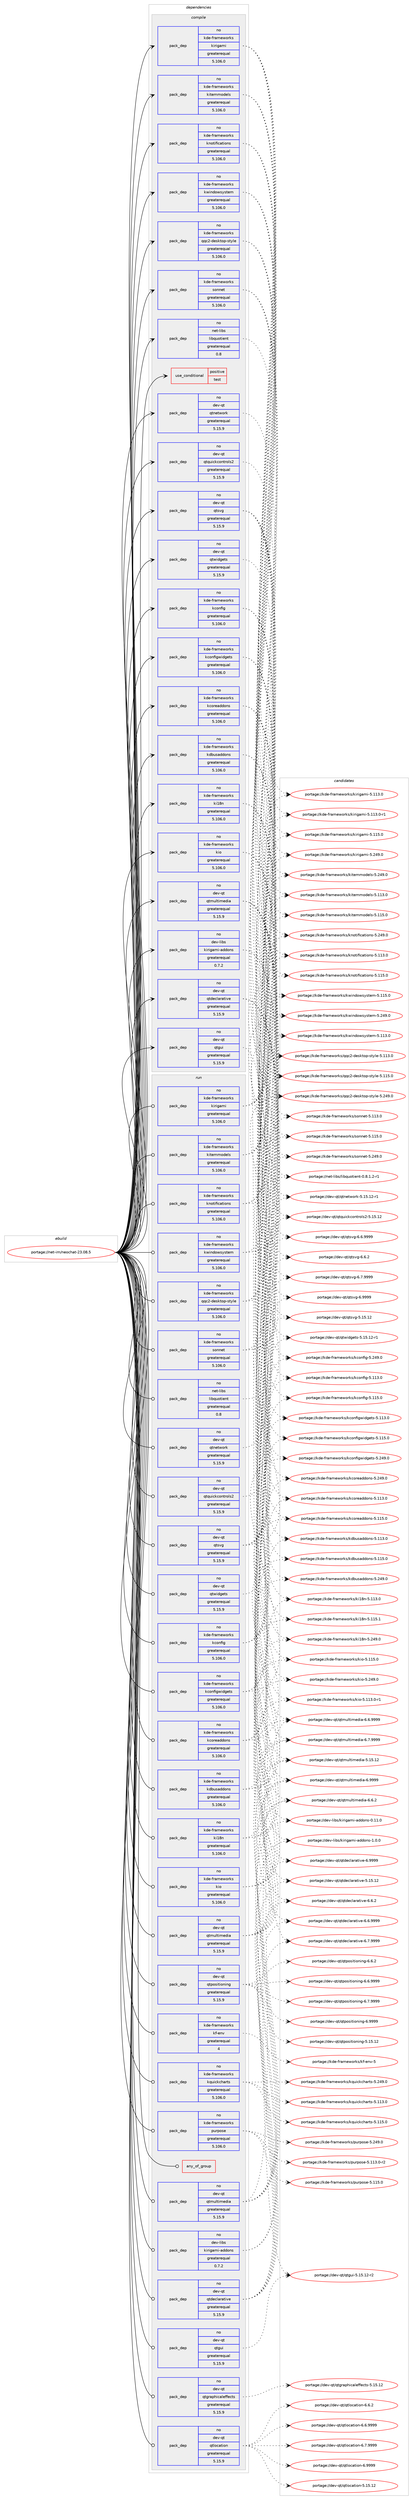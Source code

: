 digraph prolog {

# *************
# Graph options
# *************

newrank=true;
concentrate=true;
compound=true;
graph [rankdir=LR,fontname=Helvetica,fontsize=10,ranksep=1.5];#, ranksep=2.5, nodesep=0.2];
edge  [arrowhead=vee];
node  [fontname=Helvetica,fontsize=10];

# **********
# The ebuild
# **********

subgraph cluster_leftcol {
color=gray;
rank=same;
label=<<i>ebuild</i>>;
id [label="portage://net-im/neochat-23.08.5", color=red, width=4, href="../net-im/neochat-23.08.5.svg"];
}

# ****************
# The dependencies
# ****************

subgraph cluster_midcol {
color=gray;
label=<<i>dependencies</i>>;
subgraph cluster_compile {
fillcolor="#eeeeee";
style=filled;
label=<<i>compile</i>>;
subgraph cond2274 {
dependency3013 [label=<<TABLE BORDER="0" CELLBORDER="1" CELLSPACING="0" CELLPADDING="4"><TR><TD ROWSPAN="3" CELLPADDING="10">use_conditional</TD></TR><TR><TD>positive</TD></TR><TR><TD>test</TD></TR></TABLE>>, shape=none, color=red];
# *** BEGIN UNKNOWN DEPENDENCY TYPE (TODO) ***
# dependency3013 -> package_dependency(portage://net-im/neochat-23.08.5,install,no,dev-qt,qttest,none,[,,],[slot(5)],[])
# *** END UNKNOWN DEPENDENCY TYPE (TODO) ***

}
id:e -> dependency3013:w [weight=20,style="solid",arrowhead="vee"];
# *** BEGIN UNKNOWN DEPENDENCY TYPE (TODO) ***
# id -> package_dependency(portage://net-im/neochat-23.08.5,install,no,app-text,cmark,none,[,,],any_same_slot,[])
# *** END UNKNOWN DEPENDENCY TYPE (TODO) ***

subgraph pack711 {
dependency3014 [label=<<TABLE BORDER="0" CELLBORDER="1" CELLSPACING="0" CELLPADDING="4" WIDTH="220"><TR><TD ROWSPAN="6" CELLPADDING="30">pack_dep</TD></TR><TR><TD WIDTH="110">no</TD></TR><TR><TD>dev-libs</TD></TR><TR><TD>kirigami-addons</TD></TR><TR><TD>greaterequal</TD></TR><TR><TD>0.7.2</TD></TR></TABLE>>, shape=none, color=blue];
}
id:e -> dependency3014:w [weight=20,style="solid",arrowhead="vee"];
# *** BEGIN UNKNOWN DEPENDENCY TYPE (TODO) ***
# id -> package_dependency(portage://net-im/neochat-23.08.5,install,no,dev-libs,qcoro5,none,[,,],[],[])
# *** END UNKNOWN DEPENDENCY TYPE (TODO) ***

# *** BEGIN UNKNOWN DEPENDENCY TYPE (TODO) ***
# id -> package_dependency(portage://net-im/neochat-23.08.5,install,no,dev-libs,qtkeychain,none,[,,],any_same_slot,[use(enable(qt5),positive)])
# *** END UNKNOWN DEPENDENCY TYPE (TODO) ***

# *** BEGIN UNKNOWN DEPENDENCY TYPE (TODO) ***
# id -> package_dependency(portage://net-im/neochat-23.08.5,install,no,dev-qt,qtcore,none,[,,],[slot(5)],[])
# *** END UNKNOWN DEPENDENCY TYPE (TODO) ***

subgraph pack712 {
dependency3015 [label=<<TABLE BORDER="0" CELLBORDER="1" CELLSPACING="0" CELLPADDING="4" WIDTH="220"><TR><TD ROWSPAN="6" CELLPADDING="30">pack_dep</TD></TR><TR><TD WIDTH="110">no</TD></TR><TR><TD>dev-qt</TD></TR><TR><TD>qtdeclarative</TD></TR><TR><TD>greaterequal</TD></TR><TR><TD>5.15.9</TD></TR></TABLE>>, shape=none, color=blue];
}
id:e -> dependency3015:w [weight=20,style="solid",arrowhead="vee"];
subgraph pack713 {
dependency3016 [label=<<TABLE BORDER="0" CELLBORDER="1" CELLSPACING="0" CELLPADDING="4" WIDTH="220"><TR><TD ROWSPAN="6" CELLPADDING="30">pack_dep</TD></TR><TR><TD WIDTH="110">no</TD></TR><TR><TD>dev-qt</TD></TR><TR><TD>qtgui</TD></TR><TR><TD>greaterequal</TD></TR><TR><TD>5.15.9</TD></TR></TABLE>>, shape=none, color=blue];
}
id:e -> dependency3016:w [weight=20,style="solid",arrowhead="vee"];
subgraph pack714 {
dependency3017 [label=<<TABLE BORDER="0" CELLBORDER="1" CELLSPACING="0" CELLPADDING="4" WIDTH="220"><TR><TD ROWSPAN="6" CELLPADDING="30">pack_dep</TD></TR><TR><TD WIDTH="110">no</TD></TR><TR><TD>dev-qt</TD></TR><TR><TD>qtmultimedia</TD></TR><TR><TD>greaterequal</TD></TR><TR><TD>5.15.9</TD></TR></TABLE>>, shape=none, color=blue];
}
id:e -> dependency3017:w [weight=20,style="solid",arrowhead="vee"];
subgraph pack715 {
dependency3018 [label=<<TABLE BORDER="0" CELLBORDER="1" CELLSPACING="0" CELLPADDING="4" WIDTH="220"><TR><TD ROWSPAN="6" CELLPADDING="30">pack_dep</TD></TR><TR><TD WIDTH="110">no</TD></TR><TR><TD>dev-qt</TD></TR><TR><TD>qtnetwork</TD></TR><TR><TD>greaterequal</TD></TR><TR><TD>5.15.9</TD></TR></TABLE>>, shape=none, color=blue];
}
id:e -> dependency3018:w [weight=20,style="solid",arrowhead="vee"];
subgraph pack716 {
dependency3019 [label=<<TABLE BORDER="0" CELLBORDER="1" CELLSPACING="0" CELLPADDING="4" WIDTH="220"><TR><TD ROWSPAN="6" CELLPADDING="30">pack_dep</TD></TR><TR><TD WIDTH="110">no</TD></TR><TR><TD>dev-qt</TD></TR><TR><TD>qtquickcontrols2</TD></TR><TR><TD>greaterequal</TD></TR><TR><TD>5.15.9</TD></TR></TABLE>>, shape=none, color=blue];
}
id:e -> dependency3019:w [weight=20,style="solid",arrowhead="vee"];
subgraph pack717 {
dependency3020 [label=<<TABLE BORDER="0" CELLBORDER="1" CELLSPACING="0" CELLPADDING="4" WIDTH="220"><TR><TD ROWSPAN="6" CELLPADDING="30">pack_dep</TD></TR><TR><TD WIDTH="110">no</TD></TR><TR><TD>dev-qt</TD></TR><TR><TD>qtsvg</TD></TR><TR><TD>greaterequal</TD></TR><TR><TD>5.15.9</TD></TR></TABLE>>, shape=none, color=blue];
}
id:e -> dependency3020:w [weight=20,style="solid",arrowhead="vee"];
subgraph pack718 {
dependency3021 [label=<<TABLE BORDER="0" CELLBORDER="1" CELLSPACING="0" CELLPADDING="4" WIDTH="220"><TR><TD ROWSPAN="6" CELLPADDING="30">pack_dep</TD></TR><TR><TD WIDTH="110">no</TD></TR><TR><TD>dev-qt</TD></TR><TR><TD>qtwidgets</TD></TR><TR><TD>greaterequal</TD></TR><TR><TD>5.15.9</TD></TR></TABLE>>, shape=none, color=blue];
}
id:e -> dependency3021:w [weight=20,style="solid",arrowhead="vee"];
subgraph pack719 {
dependency3022 [label=<<TABLE BORDER="0" CELLBORDER="1" CELLSPACING="0" CELLPADDING="4" WIDTH="220"><TR><TD ROWSPAN="6" CELLPADDING="30">pack_dep</TD></TR><TR><TD WIDTH="110">no</TD></TR><TR><TD>kde-frameworks</TD></TR><TR><TD>kconfig</TD></TR><TR><TD>greaterequal</TD></TR><TR><TD>5.106.0</TD></TR></TABLE>>, shape=none, color=blue];
}
id:e -> dependency3022:w [weight=20,style="solid",arrowhead="vee"];
subgraph pack720 {
dependency3023 [label=<<TABLE BORDER="0" CELLBORDER="1" CELLSPACING="0" CELLPADDING="4" WIDTH="220"><TR><TD ROWSPAN="6" CELLPADDING="30">pack_dep</TD></TR><TR><TD WIDTH="110">no</TD></TR><TR><TD>kde-frameworks</TD></TR><TR><TD>kconfigwidgets</TD></TR><TR><TD>greaterequal</TD></TR><TR><TD>5.106.0</TD></TR></TABLE>>, shape=none, color=blue];
}
id:e -> dependency3023:w [weight=20,style="solid",arrowhead="vee"];
subgraph pack721 {
dependency3024 [label=<<TABLE BORDER="0" CELLBORDER="1" CELLSPACING="0" CELLPADDING="4" WIDTH="220"><TR><TD ROWSPAN="6" CELLPADDING="30">pack_dep</TD></TR><TR><TD WIDTH="110">no</TD></TR><TR><TD>kde-frameworks</TD></TR><TR><TD>kcoreaddons</TD></TR><TR><TD>greaterequal</TD></TR><TR><TD>5.106.0</TD></TR></TABLE>>, shape=none, color=blue];
}
id:e -> dependency3024:w [weight=20,style="solid",arrowhead="vee"];
subgraph pack722 {
dependency3025 [label=<<TABLE BORDER="0" CELLBORDER="1" CELLSPACING="0" CELLPADDING="4" WIDTH="220"><TR><TD ROWSPAN="6" CELLPADDING="30">pack_dep</TD></TR><TR><TD WIDTH="110">no</TD></TR><TR><TD>kde-frameworks</TD></TR><TR><TD>kdbusaddons</TD></TR><TR><TD>greaterequal</TD></TR><TR><TD>5.106.0</TD></TR></TABLE>>, shape=none, color=blue];
}
id:e -> dependency3025:w [weight=20,style="solid",arrowhead="vee"];
subgraph pack723 {
dependency3026 [label=<<TABLE BORDER="0" CELLBORDER="1" CELLSPACING="0" CELLPADDING="4" WIDTH="220"><TR><TD ROWSPAN="6" CELLPADDING="30">pack_dep</TD></TR><TR><TD WIDTH="110">no</TD></TR><TR><TD>kde-frameworks</TD></TR><TR><TD>ki18n</TD></TR><TR><TD>greaterequal</TD></TR><TR><TD>5.106.0</TD></TR></TABLE>>, shape=none, color=blue];
}
id:e -> dependency3026:w [weight=20,style="solid",arrowhead="vee"];
subgraph pack724 {
dependency3027 [label=<<TABLE BORDER="0" CELLBORDER="1" CELLSPACING="0" CELLPADDING="4" WIDTH="220"><TR><TD ROWSPAN="6" CELLPADDING="30">pack_dep</TD></TR><TR><TD WIDTH="110">no</TD></TR><TR><TD>kde-frameworks</TD></TR><TR><TD>kio</TD></TR><TR><TD>greaterequal</TD></TR><TR><TD>5.106.0</TD></TR></TABLE>>, shape=none, color=blue];
}
id:e -> dependency3027:w [weight=20,style="solid",arrowhead="vee"];
subgraph pack725 {
dependency3028 [label=<<TABLE BORDER="0" CELLBORDER="1" CELLSPACING="0" CELLPADDING="4" WIDTH="220"><TR><TD ROWSPAN="6" CELLPADDING="30">pack_dep</TD></TR><TR><TD WIDTH="110">no</TD></TR><TR><TD>kde-frameworks</TD></TR><TR><TD>kirigami</TD></TR><TR><TD>greaterequal</TD></TR><TR><TD>5.106.0</TD></TR></TABLE>>, shape=none, color=blue];
}
id:e -> dependency3028:w [weight=20,style="solid",arrowhead="vee"];
subgraph pack726 {
dependency3029 [label=<<TABLE BORDER="0" CELLBORDER="1" CELLSPACING="0" CELLPADDING="4" WIDTH="220"><TR><TD ROWSPAN="6" CELLPADDING="30">pack_dep</TD></TR><TR><TD WIDTH="110">no</TD></TR><TR><TD>kde-frameworks</TD></TR><TR><TD>kitemmodels</TD></TR><TR><TD>greaterequal</TD></TR><TR><TD>5.106.0</TD></TR></TABLE>>, shape=none, color=blue];
}
id:e -> dependency3029:w [weight=20,style="solid",arrowhead="vee"];
subgraph pack727 {
dependency3030 [label=<<TABLE BORDER="0" CELLBORDER="1" CELLSPACING="0" CELLPADDING="4" WIDTH="220"><TR><TD ROWSPAN="6" CELLPADDING="30">pack_dep</TD></TR><TR><TD WIDTH="110">no</TD></TR><TR><TD>kde-frameworks</TD></TR><TR><TD>knotifications</TD></TR><TR><TD>greaterequal</TD></TR><TR><TD>5.106.0</TD></TR></TABLE>>, shape=none, color=blue];
}
id:e -> dependency3030:w [weight=20,style="solid",arrowhead="vee"];
subgraph pack728 {
dependency3031 [label=<<TABLE BORDER="0" CELLBORDER="1" CELLSPACING="0" CELLPADDING="4" WIDTH="220"><TR><TD ROWSPAN="6" CELLPADDING="30">pack_dep</TD></TR><TR><TD WIDTH="110">no</TD></TR><TR><TD>kde-frameworks</TD></TR><TR><TD>kwindowsystem</TD></TR><TR><TD>greaterequal</TD></TR><TR><TD>5.106.0</TD></TR></TABLE>>, shape=none, color=blue];
}
id:e -> dependency3031:w [weight=20,style="solid",arrowhead="vee"];
subgraph pack729 {
dependency3032 [label=<<TABLE BORDER="0" CELLBORDER="1" CELLSPACING="0" CELLPADDING="4" WIDTH="220"><TR><TD ROWSPAN="6" CELLPADDING="30">pack_dep</TD></TR><TR><TD WIDTH="110">no</TD></TR><TR><TD>kde-frameworks</TD></TR><TR><TD>qqc2-desktop-style</TD></TR><TR><TD>greaterequal</TD></TR><TR><TD>5.106.0</TD></TR></TABLE>>, shape=none, color=blue];
}
id:e -> dependency3032:w [weight=20,style="solid",arrowhead="vee"];
subgraph pack730 {
dependency3033 [label=<<TABLE BORDER="0" CELLBORDER="1" CELLSPACING="0" CELLPADDING="4" WIDTH="220"><TR><TD ROWSPAN="6" CELLPADDING="30">pack_dep</TD></TR><TR><TD WIDTH="110">no</TD></TR><TR><TD>kde-frameworks</TD></TR><TR><TD>sonnet</TD></TR><TR><TD>greaterequal</TD></TR><TR><TD>5.106.0</TD></TR></TABLE>>, shape=none, color=blue];
}
id:e -> dependency3033:w [weight=20,style="solid",arrowhead="vee"];
# *** BEGIN UNKNOWN DEPENDENCY TYPE (TODO) ***
# id -> package_dependency(portage://net-im/neochat-23.08.5,install,no,media-libs,kquickimageeditor,none,[,,],[slot(5)],[])
# *** END UNKNOWN DEPENDENCY TYPE (TODO) ***

subgraph pack731 {
dependency3034 [label=<<TABLE BORDER="0" CELLBORDER="1" CELLSPACING="0" CELLPADDING="4" WIDTH="220"><TR><TD ROWSPAN="6" CELLPADDING="30">pack_dep</TD></TR><TR><TD WIDTH="110">no</TD></TR><TR><TD>net-libs</TD></TR><TR><TD>libquotient</TD></TR><TR><TD>greaterequal</TD></TR><TR><TD>0.8</TD></TR></TABLE>>, shape=none, color=blue];
}
id:e -> dependency3034:w [weight=20,style="solid",arrowhead="vee"];
}
subgraph cluster_compileandrun {
fillcolor="#eeeeee";
style=filled;
label=<<i>compile and run</i>>;
}
subgraph cluster_run {
fillcolor="#eeeeee";
style=filled;
label=<<i>run</i>>;
subgraph any29 {
dependency3035 [label=<<TABLE BORDER="0" CELLBORDER="1" CELLSPACING="0" CELLPADDING="4"><TR><TD CELLPADDING="10">any_of_group</TD></TR></TABLE>>, shape=none, color=red];# *** BEGIN UNKNOWN DEPENDENCY TYPE (TODO) ***
# dependency3035 -> package_dependency(portage://net-im/neochat-23.08.5,run,no,kde-frameworks,breeze-icons,none,[,,],any_different_slot,[])
# *** END UNKNOWN DEPENDENCY TYPE (TODO) ***

# *** BEGIN UNKNOWN DEPENDENCY TYPE (TODO) ***
# dependency3035 -> package_dependency(portage://net-im/neochat-23.08.5,run,no,kde-frameworks,oxygen-icons,none,[,,],any_different_slot,[])
# *** END UNKNOWN DEPENDENCY TYPE (TODO) ***

}
id:e -> dependency3035:w [weight=20,style="solid",arrowhead="odot"];
# *** BEGIN UNKNOWN DEPENDENCY TYPE (TODO) ***
# id -> package_dependency(portage://net-im/neochat-23.08.5,run,no,app-text,cmark,none,[,,],any_same_slot,[])
# *** END UNKNOWN DEPENDENCY TYPE (TODO) ***

subgraph pack732 {
dependency3036 [label=<<TABLE BORDER="0" CELLBORDER="1" CELLSPACING="0" CELLPADDING="4" WIDTH="220"><TR><TD ROWSPAN="6" CELLPADDING="30">pack_dep</TD></TR><TR><TD WIDTH="110">no</TD></TR><TR><TD>dev-libs</TD></TR><TR><TD>kirigami-addons</TD></TR><TR><TD>greaterequal</TD></TR><TR><TD>0.7.2</TD></TR></TABLE>>, shape=none, color=blue];
}
id:e -> dependency3036:w [weight=20,style="solid",arrowhead="odot"];
# *** BEGIN UNKNOWN DEPENDENCY TYPE (TODO) ***
# id -> package_dependency(portage://net-im/neochat-23.08.5,run,no,dev-libs,qcoro5,none,[,,],[],[])
# *** END UNKNOWN DEPENDENCY TYPE (TODO) ***

# *** BEGIN UNKNOWN DEPENDENCY TYPE (TODO) ***
# id -> package_dependency(portage://net-im/neochat-23.08.5,run,no,dev-libs,qtkeychain,none,[,,],any_same_slot,[use(enable(qt5),positive)])
# *** END UNKNOWN DEPENDENCY TYPE (TODO) ***

# *** BEGIN UNKNOWN DEPENDENCY TYPE (TODO) ***
# id -> package_dependency(portage://net-im/neochat-23.08.5,run,no,dev-qt,qtcore,none,[,,],[slot(5)],[])
# *** END UNKNOWN DEPENDENCY TYPE (TODO) ***

subgraph pack733 {
dependency3037 [label=<<TABLE BORDER="0" CELLBORDER="1" CELLSPACING="0" CELLPADDING="4" WIDTH="220"><TR><TD ROWSPAN="6" CELLPADDING="30">pack_dep</TD></TR><TR><TD WIDTH="110">no</TD></TR><TR><TD>dev-qt</TD></TR><TR><TD>qtdeclarative</TD></TR><TR><TD>greaterequal</TD></TR><TR><TD>5.15.9</TD></TR></TABLE>>, shape=none, color=blue];
}
id:e -> dependency3037:w [weight=20,style="solid",arrowhead="odot"];
subgraph pack734 {
dependency3038 [label=<<TABLE BORDER="0" CELLBORDER="1" CELLSPACING="0" CELLPADDING="4" WIDTH="220"><TR><TD ROWSPAN="6" CELLPADDING="30">pack_dep</TD></TR><TR><TD WIDTH="110">no</TD></TR><TR><TD>dev-qt</TD></TR><TR><TD>qtgraphicaleffects</TD></TR><TR><TD>greaterequal</TD></TR><TR><TD>5.15.9</TD></TR></TABLE>>, shape=none, color=blue];
}
id:e -> dependency3038:w [weight=20,style="solid",arrowhead="odot"];
subgraph pack735 {
dependency3039 [label=<<TABLE BORDER="0" CELLBORDER="1" CELLSPACING="0" CELLPADDING="4" WIDTH="220"><TR><TD ROWSPAN="6" CELLPADDING="30">pack_dep</TD></TR><TR><TD WIDTH="110">no</TD></TR><TR><TD>dev-qt</TD></TR><TR><TD>qtgui</TD></TR><TR><TD>greaterequal</TD></TR><TR><TD>5.15.9</TD></TR></TABLE>>, shape=none, color=blue];
}
id:e -> dependency3039:w [weight=20,style="solid",arrowhead="odot"];
subgraph pack736 {
dependency3040 [label=<<TABLE BORDER="0" CELLBORDER="1" CELLSPACING="0" CELLPADDING="4" WIDTH="220"><TR><TD ROWSPAN="6" CELLPADDING="30">pack_dep</TD></TR><TR><TD WIDTH="110">no</TD></TR><TR><TD>dev-qt</TD></TR><TR><TD>qtlocation</TD></TR><TR><TD>greaterequal</TD></TR><TR><TD>5.15.9</TD></TR></TABLE>>, shape=none, color=blue];
}
id:e -> dependency3040:w [weight=20,style="solid",arrowhead="odot"];
subgraph pack737 {
dependency3041 [label=<<TABLE BORDER="0" CELLBORDER="1" CELLSPACING="0" CELLPADDING="4" WIDTH="220"><TR><TD ROWSPAN="6" CELLPADDING="30">pack_dep</TD></TR><TR><TD WIDTH="110">no</TD></TR><TR><TD>dev-qt</TD></TR><TR><TD>qtmultimedia</TD></TR><TR><TD>greaterequal</TD></TR><TR><TD>5.15.9</TD></TR></TABLE>>, shape=none, color=blue];
}
id:e -> dependency3041:w [weight=20,style="solid",arrowhead="odot"];
subgraph pack738 {
dependency3042 [label=<<TABLE BORDER="0" CELLBORDER="1" CELLSPACING="0" CELLPADDING="4" WIDTH="220"><TR><TD ROWSPAN="6" CELLPADDING="30">pack_dep</TD></TR><TR><TD WIDTH="110">no</TD></TR><TR><TD>dev-qt</TD></TR><TR><TD>qtmultimedia</TD></TR><TR><TD>greaterequal</TD></TR><TR><TD>5.15.9</TD></TR></TABLE>>, shape=none, color=blue];
}
id:e -> dependency3042:w [weight=20,style="solid",arrowhead="odot"];
subgraph pack739 {
dependency3043 [label=<<TABLE BORDER="0" CELLBORDER="1" CELLSPACING="0" CELLPADDING="4" WIDTH="220"><TR><TD ROWSPAN="6" CELLPADDING="30">pack_dep</TD></TR><TR><TD WIDTH="110">no</TD></TR><TR><TD>dev-qt</TD></TR><TR><TD>qtnetwork</TD></TR><TR><TD>greaterequal</TD></TR><TR><TD>5.15.9</TD></TR></TABLE>>, shape=none, color=blue];
}
id:e -> dependency3043:w [weight=20,style="solid",arrowhead="odot"];
subgraph pack740 {
dependency3044 [label=<<TABLE BORDER="0" CELLBORDER="1" CELLSPACING="0" CELLPADDING="4" WIDTH="220"><TR><TD ROWSPAN="6" CELLPADDING="30">pack_dep</TD></TR><TR><TD WIDTH="110">no</TD></TR><TR><TD>dev-qt</TD></TR><TR><TD>qtpositioning</TD></TR><TR><TD>greaterequal</TD></TR><TR><TD>5.15.9</TD></TR></TABLE>>, shape=none, color=blue];
}
id:e -> dependency3044:w [weight=20,style="solid",arrowhead="odot"];
subgraph pack741 {
dependency3045 [label=<<TABLE BORDER="0" CELLBORDER="1" CELLSPACING="0" CELLPADDING="4" WIDTH="220"><TR><TD ROWSPAN="6" CELLPADDING="30">pack_dep</TD></TR><TR><TD WIDTH="110">no</TD></TR><TR><TD>dev-qt</TD></TR><TR><TD>qtquickcontrols2</TD></TR><TR><TD>greaterequal</TD></TR><TR><TD>5.15.9</TD></TR></TABLE>>, shape=none, color=blue];
}
id:e -> dependency3045:w [weight=20,style="solid",arrowhead="odot"];
subgraph pack742 {
dependency3046 [label=<<TABLE BORDER="0" CELLBORDER="1" CELLSPACING="0" CELLPADDING="4" WIDTH="220"><TR><TD ROWSPAN="6" CELLPADDING="30">pack_dep</TD></TR><TR><TD WIDTH="110">no</TD></TR><TR><TD>dev-qt</TD></TR><TR><TD>qtsvg</TD></TR><TR><TD>greaterequal</TD></TR><TR><TD>5.15.9</TD></TR></TABLE>>, shape=none, color=blue];
}
id:e -> dependency3046:w [weight=20,style="solid",arrowhead="odot"];
subgraph pack743 {
dependency3047 [label=<<TABLE BORDER="0" CELLBORDER="1" CELLSPACING="0" CELLPADDING="4" WIDTH="220"><TR><TD ROWSPAN="6" CELLPADDING="30">pack_dep</TD></TR><TR><TD WIDTH="110">no</TD></TR><TR><TD>dev-qt</TD></TR><TR><TD>qtwidgets</TD></TR><TR><TD>greaterequal</TD></TR><TR><TD>5.15.9</TD></TR></TABLE>>, shape=none, color=blue];
}
id:e -> dependency3047:w [weight=20,style="solid",arrowhead="odot"];
subgraph pack744 {
dependency3048 [label=<<TABLE BORDER="0" CELLBORDER="1" CELLSPACING="0" CELLPADDING="4" WIDTH="220"><TR><TD ROWSPAN="6" CELLPADDING="30">pack_dep</TD></TR><TR><TD WIDTH="110">no</TD></TR><TR><TD>kde-frameworks</TD></TR><TR><TD>kconfig</TD></TR><TR><TD>greaterequal</TD></TR><TR><TD>5.106.0</TD></TR></TABLE>>, shape=none, color=blue];
}
id:e -> dependency3048:w [weight=20,style="solid",arrowhead="odot"];
subgraph pack745 {
dependency3049 [label=<<TABLE BORDER="0" CELLBORDER="1" CELLSPACING="0" CELLPADDING="4" WIDTH="220"><TR><TD ROWSPAN="6" CELLPADDING="30">pack_dep</TD></TR><TR><TD WIDTH="110">no</TD></TR><TR><TD>kde-frameworks</TD></TR><TR><TD>kconfigwidgets</TD></TR><TR><TD>greaterequal</TD></TR><TR><TD>5.106.0</TD></TR></TABLE>>, shape=none, color=blue];
}
id:e -> dependency3049:w [weight=20,style="solid",arrowhead="odot"];
subgraph pack746 {
dependency3050 [label=<<TABLE BORDER="0" CELLBORDER="1" CELLSPACING="0" CELLPADDING="4" WIDTH="220"><TR><TD ROWSPAN="6" CELLPADDING="30">pack_dep</TD></TR><TR><TD WIDTH="110">no</TD></TR><TR><TD>kde-frameworks</TD></TR><TR><TD>kcoreaddons</TD></TR><TR><TD>greaterequal</TD></TR><TR><TD>5.106.0</TD></TR></TABLE>>, shape=none, color=blue];
}
id:e -> dependency3050:w [weight=20,style="solid",arrowhead="odot"];
subgraph pack747 {
dependency3051 [label=<<TABLE BORDER="0" CELLBORDER="1" CELLSPACING="0" CELLPADDING="4" WIDTH="220"><TR><TD ROWSPAN="6" CELLPADDING="30">pack_dep</TD></TR><TR><TD WIDTH="110">no</TD></TR><TR><TD>kde-frameworks</TD></TR><TR><TD>kdbusaddons</TD></TR><TR><TD>greaterequal</TD></TR><TR><TD>5.106.0</TD></TR></TABLE>>, shape=none, color=blue];
}
id:e -> dependency3051:w [weight=20,style="solid",arrowhead="odot"];
subgraph pack748 {
dependency3052 [label=<<TABLE BORDER="0" CELLBORDER="1" CELLSPACING="0" CELLPADDING="4" WIDTH="220"><TR><TD ROWSPAN="6" CELLPADDING="30">pack_dep</TD></TR><TR><TD WIDTH="110">no</TD></TR><TR><TD>kde-frameworks</TD></TR><TR><TD>kf-env</TD></TR><TR><TD>greaterequal</TD></TR><TR><TD>4</TD></TR></TABLE>>, shape=none, color=blue];
}
id:e -> dependency3052:w [weight=20,style="solid",arrowhead="odot"];
subgraph pack749 {
dependency3053 [label=<<TABLE BORDER="0" CELLBORDER="1" CELLSPACING="0" CELLPADDING="4" WIDTH="220"><TR><TD ROWSPAN="6" CELLPADDING="30">pack_dep</TD></TR><TR><TD WIDTH="110">no</TD></TR><TR><TD>kde-frameworks</TD></TR><TR><TD>ki18n</TD></TR><TR><TD>greaterequal</TD></TR><TR><TD>5.106.0</TD></TR></TABLE>>, shape=none, color=blue];
}
id:e -> dependency3053:w [weight=20,style="solid",arrowhead="odot"];
subgraph pack750 {
dependency3054 [label=<<TABLE BORDER="0" CELLBORDER="1" CELLSPACING="0" CELLPADDING="4" WIDTH="220"><TR><TD ROWSPAN="6" CELLPADDING="30">pack_dep</TD></TR><TR><TD WIDTH="110">no</TD></TR><TR><TD>kde-frameworks</TD></TR><TR><TD>kio</TD></TR><TR><TD>greaterequal</TD></TR><TR><TD>5.106.0</TD></TR></TABLE>>, shape=none, color=blue];
}
id:e -> dependency3054:w [weight=20,style="solid",arrowhead="odot"];
subgraph pack751 {
dependency3055 [label=<<TABLE BORDER="0" CELLBORDER="1" CELLSPACING="0" CELLPADDING="4" WIDTH="220"><TR><TD ROWSPAN="6" CELLPADDING="30">pack_dep</TD></TR><TR><TD WIDTH="110">no</TD></TR><TR><TD>kde-frameworks</TD></TR><TR><TD>kirigami</TD></TR><TR><TD>greaterequal</TD></TR><TR><TD>5.106.0</TD></TR></TABLE>>, shape=none, color=blue];
}
id:e -> dependency3055:w [weight=20,style="solid",arrowhead="odot"];
subgraph pack752 {
dependency3056 [label=<<TABLE BORDER="0" CELLBORDER="1" CELLSPACING="0" CELLPADDING="4" WIDTH="220"><TR><TD ROWSPAN="6" CELLPADDING="30">pack_dep</TD></TR><TR><TD WIDTH="110">no</TD></TR><TR><TD>kde-frameworks</TD></TR><TR><TD>kitemmodels</TD></TR><TR><TD>greaterequal</TD></TR><TR><TD>5.106.0</TD></TR></TABLE>>, shape=none, color=blue];
}
id:e -> dependency3056:w [weight=20,style="solid",arrowhead="odot"];
subgraph pack753 {
dependency3057 [label=<<TABLE BORDER="0" CELLBORDER="1" CELLSPACING="0" CELLPADDING="4" WIDTH="220"><TR><TD ROWSPAN="6" CELLPADDING="30">pack_dep</TD></TR><TR><TD WIDTH="110">no</TD></TR><TR><TD>kde-frameworks</TD></TR><TR><TD>knotifications</TD></TR><TR><TD>greaterequal</TD></TR><TR><TD>5.106.0</TD></TR></TABLE>>, shape=none, color=blue];
}
id:e -> dependency3057:w [weight=20,style="solid",arrowhead="odot"];
subgraph pack754 {
dependency3058 [label=<<TABLE BORDER="0" CELLBORDER="1" CELLSPACING="0" CELLPADDING="4" WIDTH="220"><TR><TD ROWSPAN="6" CELLPADDING="30">pack_dep</TD></TR><TR><TD WIDTH="110">no</TD></TR><TR><TD>kde-frameworks</TD></TR><TR><TD>kquickcharts</TD></TR><TR><TD>greaterequal</TD></TR><TR><TD>5.106.0</TD></TR></TABLE>>, shape=none, color=blue];
}
id:e -> dependency3058:w [weight=20,style="solid",arrowhead="odot"];
subgraph pack755 {
dependency3059 [label=<<TABLE BORDER="0" CELLBORDER="1" CELLSPACING="0" CELLPADDING="4" WIDTH="220"><TR><TD ROWSPAN="6" CELLPADDING="30">pack_dep</TD></TR><TR><TD WIDTH="110">no</TD></TR><TR><TD>kde-frameworks</TD></TR><TR><TD>kwindowsystem</TD></TR><TR><TD>greaterequal</TD></TR><TR><TD>5.106.0</TD></TR></TABLE>>, shape=none, color=blue];
}
id:e -> dependency3059:w [weight=20,style="solid",arrowhead="odot"];
subgraph pack756 {
dependency3060 [label=<<TABLE BORDER="0" CELLBORDER="1" CELLSPACING="0" CELLPADDING="4" WIDTH="220"><TR><TD ROWSPAN="6" CELLPADDING="30">pack_dep</TD></TR><TR><TD WIDTH="110">no</TD></TR><TR><TD>kde-frameworks</TD></TR><TR><TD>purpose</TD></TR><TR><TD>greaterequal</TD></TR><TR><TD>5.106.0</TD></TR></TABLE>>, shape=none, color=blue];
}
id:e -> dependency3060:w [weight=20,style="solid",arrowhead="odot"];
subgraph pack757 {
dependency3061 [label=<<TABLE BORDER="0" CELLBORDER="1" CELLSPACING="0" CELLPADDING="4" WIDTH="220"><TR><TD ROWSPAN="6" CELLPADDING="30">pack_dep</TD></TR><TR><TD WIDTH="110">no</TD></TR><TR><TD>kde-frameworks</TD></TR><TR><TD>qqc2-desktop-style</TD></TR><TR><TD>greaterequal</TD></TR><TR><TD>5.106.0</TD></TR></TABLE>>, shape=none, color=blue];
}
id:e -> dependency3061:w [weight=20,style="solid",arrowhead="odot"];
subgraph pack758 {
dependency3062 [label=<<TABLE BORDER="0" CELLBORDER="1" CELLSPACING="0" CELLPADDING="4" WIDTH="220"><TR><TD ROWSPAN="6" CELLPADDING="30">pack_dep</TD></TR><TR><TD WIDTH="110">no</TD></TR><TR><TD>kde-frameworks</TD></TR><TR><TD>sonnet</TD></TR><TR><TD>greaterequal</TD></TR><TR><TD>5.106.0</TD></TR></TABLE>>, shape=none, color=blue];
}
id:e -> dependency3062:w [weight=20,style="solid",arrowhead="odot"];
# *** BEGIN UNKNOWN DEPENDENCY TYPE (TODO) ***
# id -> package_dependency(portage://net-im/neochat-23.08.5,run,no,media-libs,kquickimageeditor,none,[,,],[slot(5)],[])
# *** END UNKNOWN DEPENDENCY TYPE (TODO) ***

subgraph pack759 {
dependency3063 [label=<<TABLE BORDER="0" CELLBORDER="1" CELLSPACING="0" CELLPADDING="4" WIDTH="220"><TR><TD ROWSPAN="6" CELLPADDING="30">pack_dep</TD></TR><TR><TD WIDTH="110">no</TD></TR><TR><TD>net-libs</TD></TR><TR><TD>libquotient</TD></TR><TR><TD>greaterequal</TD></TR><TR><TD>0.8</TD></TR></TABLE>>, shape=none, color=blue];
}
id:e -> dependency3063:w [weight=20,style="solid",arrowhead="odot"];
}
}

# **************
# The candidates
# **************

subgraph cluster_choices {
rank=same;
color=gray;
label=<<i>candidates</i>>;

subgraph choice711 {
color=black;
nodesep=1;
choice10010111845108105981154710710511410510397109105459710010011111011545484649494648 [label="portage://dev-libs/kirigami-addons-0.11.0", color=red, width=4,href="../dev-libs/kirigami-addons-0.11.0.svg"];
choice100101118451081059811547107105114105103971091054597100100111110115454946484648 [label="portage://dev-libs/kirigami-addons-1.0.0", color=red, width=4,href="../dev-libs/kirigami-addons-1.0.0.svg"];
dependency3014:e -> choice10010111845108105981154710710511410510397109105459710010011111011545484649494648:w [style=dotted,weight="100"];
dependency3014:e -> choice100101118451081059811547107105114105103971091054597100100111110115454946484648:w [style=dotted,weight="100"];
}
subgraph choice712 {
color=black;
nodesep=1;
choice10010111845113116471131161001019910897114971161051181014553464953464950 [label="portage://dev-qt/qtdeclarative-5.15.12", color=red, width=4,href="../dev-qt/qtdeclarative-5.15.12.svg"];
choice1001011184511311647113116100101991089711497116105118101455446544650 [label="portage://dev-qt/qtdeclarative-6.6.2", color=red, width=4,href="../dev-qt/qtdeclarative-6.6.2.svg"];
choice1001011184511311647113116100101991089711497116105118101455446544657575757 [label="portage://dev-qt/qtdeclarative-6.6.9999", color=red, width=4,href="../dev-qt/qtdeclarative-6.6.9999.svg"];
choice1001011184511311647113116100101991089711497116105118101455446554657575757 [label="portage://dev-qt/qtdeclarative-6.7.9999", color=red, width=4,href="../dev-qt/qtdeclarative-6.7.9999.svg"];
choice100101118451131164711311610010199108971149711610511810145544657575757 [label="portage://dev-qt/qtdeclarative-6.9999", color=red, width=4,href="../dev-qt/qtdeclarative-6.9999.svg"];
dependency3015:e -> choice10010111845113116471131161001019910897114971161051181014553464953464950:w [style=dotted,weight="100"];
dependency3015:e -> choice1001011184511311647113116100101991089711497116105118101455446544650:w [style=dotted,weight="100"];
dependency3015:e -> choice1001011184511311647113116100101991089711497116105118101455446544657575757:w [style=dotted,weight="100"];
dependency3015:e -> choice1001011184511311647113116100101991089711497116105118101455446554657575757:w [style=dotted,weight="100"];
dependency3015:e -> choice100101118451131164711311610010199108971149711610511810145544657575757:w [style=dotted,weight="100"];
}
subgraph choice713 {
color=black;
nodesep=1;
choice100101118451131164711311610311710545534649534649504511450 [label="portage://dev-qt/qtgui-5.15.12-r2", color=red, width=4,href="../dev-qt/qtgui-5.15.12-r2.svg"];
dependency3016:e -> choice100101118451131164711311610311710545534649534649504511450:w [style=dotted,weight="100"];
}
subgraph choice714 {
color=black;
nodesep=1;
choice1001011184511311647113116109117108116105109101100105974553464953464950 [label="portage://dev-qt/qtmultimedia-5.15.12", color=red, width=4,href="../dev-qt/qtmultimedia-5.15.12.svg"];
choice100101118451131164711311610911710811610510910110010597455446544650 [label="portage://dev-qt/qtmultimedia-6.6.2", color=red, width=4,href="../dev-qt/qtmultimedia-6.6.2.svg"];
choice100101118451131164711311610911710811610510910110010597455446544657575757 [label="portage://dev-qt/qtmultimedia-6.6.9999", color=red, width=4,href="../dev-qt/qtmultimedia-6.6.9999.svg"];
choice100101118451131164711311610911710811610510910110010597455446554657575757 [label="portage://dev-qt/qtmultimedia-6.7.9999", color=red, width=4,href="../dev-qt/qtmultimedia-6.7.9999.svg"];
choice10010111845113116471131161091171081161051091011001059745544657575757 [label="portage://dev-qt/qtmultimedia-6.9999", color=red, width=4,href="../dev-qt/qtmultimedia-6.9999.svg"];
dependency3017:e -> choice1001011184511311647113116109117108116105109101100105974553464953464950:w [style=dotted,weight="100"];
dependency3017:e -> choice100101118451131164711311610911710811610510910110010597455446544650:w [style=dotted,weight="100"];
dependency3017:e -> choice100101118451131164711311610911710811610510910110010597455446544657575757:w [style=dotted,weight="100"];
dependency3017:e -> choice100101118451131164711311610911710811610510910110010597455446554657575757:w [style=dotted,weight="100"];
dependency3017:e -> choice10010111845113116471131161091171081161051091011001059745544657575757:w [style=dotted,weight="100"];
}
subgraph choice715 {
color=black;
nodesep=1;
choice100101118451131164711311611010111611911111410745534649534649504511449 [label="portage://dev-qt/qtnetwork-5.15.12-r1", color=red, width=4,href="../dev-qt/qtnetwork-5.15.12-r1.svg"];
dependency3018:e -> choice100101118451131164711311611010111611911111410745534649534649504511449:w [style=dotted,weight="100"];
}
subgraph choice716 {
color=black;
nodesep=1;
choice10010111845113116471131161131171059910799111110116114111108115504553464953464950 [label="portage://dev-qt/qtquickcontrols2-5.15.12", color=red, width=4,href="../dev-qt/qtquickcontrols2-5.15.12.svg"];
dependency3019:e -> choice10010111845113116471131161131171059910799111110116114111108115504553464953464950:w [style=dotted,weight="100"];
}
subgraph choice717 {
color=black;
nodesep=1;
choice10010111845113116471131161151181034553464953464950 [label="portage://dev-qt/qtsvg-5.15.12", color=red, width=4,href="../dev-qt/qtsvg-5.15.12.svg"];
choice1001011184511311647113116115118103455446544650 [label="portage://dev-qt/qtsvg-6.6.2", color=red, width=4,href="../dev-qt/qtsvg-6.6.2.svg"];
choice1001011184511311647113116115118103455446544657575757 [label="portage://dev-qt/qtsvg-6.6.9999", color=red, width=4,href="../dev-qt/qtsvg-6.6.9999.svg"];
choice1001011184511311647113116115118103455446554657575757 [label="portage://dev-qt/qtsvg-6.7.9999", color=red, width=4,href="../dev-qt/qtsvg-6.7.9999.svg"];
choice100101118451131164711311611511810345544657575757 [label="portage://dev-qt/qtsvg-6.9999", color=red, width=4,href="../dev-qt/qtsvg-6.9999.svg"];
dependency3020:e -> choice10010111845113116471131161151181034553464953464950:w [style=dotted,weight="100"];
dependency3020:e -> choice1001011184511311647113116115118103455446544650:w [style=dotted,weight="100"];
dependency3020:e -> choice1001011184511311647113116115118103455446544657575757:w [style=dotted,weight="100"];
dependency3020:e -> choice1001011184511311647113116115118103455446554657575757:w [style=dotted,weight="100"];
dependency3020:e -> choice100101118451131164711311611511810345544657575757:w [style=dotted,weight="100"];
}
subgraph choice718 {
color=black;
nodesep=1;
choice100101118451131164711311611910510010310111611545534649534649504511449 [label="portage://dev-qt/qtwidgets-5.15.12-r1", color=red, width=4,href="../dev-qt/qtwidgets-5.15.12-r1.svg"];
dependency3021:e -> choice100101118451131164711311611910510010310111611545534649534649504511449:w [style=dotted,weight="100"];
}
subgraph choice719 {
color=black;
nodesep=1;
choice107100101451021149710910111911111410711547107991111101021051034553464949514648 [label="portage://kde-frameworks/kconfig-5.113.0", color=red, width=4,href="../kde-frameworks/kconfig-5.113.0.svg"];
choice107100101451021149710910111911111410711547107991111101021051034553464949534648 [label="portage://kde-frameworks/kconfig-5.115.0", color=red, width=4,href="../kde-frameworks/kconfig-5.115.0.svg"];
choice107100101451021149710910111911111410711547107991111101021051034553465052574648 [label="portage://kde-frameworks/kconfig-5.249.0", color=red, width=4,href="../kde-frameworks/kconfig-5.249.0.svg"];
dependency3022:e -> choice107100101451021149710910111911111410711547107991111101021051034553464949514648:w [style=dotted,weight="100"];
dependency3022:e -> choice107100101451021149710910111911111410711547107991111101021051034553464949534648:w [style=dotted,weight="100"];
dependency3022:e -> choice107100101451021149710910111911111410711547107991111101021051034553465052574648:w [style=dotted,weight="100"];
}
subgraph choice720 {
color=black;
nodesep=1;
choice107100101451021149710910111911111410711547107991111101021051031191051001031011161154553464949514648 [label="portage://kde-frameworks/kconfigwidgets-5.113.0", color=red, width=4,href="../kde-frameworks/kconfigwidgets-5.113.0.svg"];
choice107100101451021149710910111911111410711547107991111101021051031191051001031011161154553464949534648 [label="portage://kde-frameworks/kconfigwidgets-5.115.0", color=red, width=4,href="../kde-frameworks/kconfigwidgets-5.115.0.svg"];
choice107100101451021149710910111911111410711547107991111101021051031191051001031011161154553465052574648 [label="portage://kde-frameworks/kconfigwidgets-5.249.0", color=red, width=4,href="../kde-frameworks/kconfigwidgets-5.249.0.svg"];
dependency3023:e -> choice107100101451021149710910111911111410711547107991111101021051031191051001031011161154553464949514648:w [style=dotted,weight="100"];
dependency3023:e -> choice107100101451021149710910111911111410711547107991111101021051031191051001031011161154553464949534648:w [style=dotted,weight="100"];
dependency3023:e -> choice107100101451021149710910111911111410711547107991111101021051031191051001031011161154553465052574648:w [style=dotted,weight="100"];
}
subgraph choice721 {
color=black;
nodesep=1;
choice10710010145102114971091011191111141071154710799111114101971001001111101154553464949514648 [label="portage://kde-frameworks/kcoreaddons-5.113.0", color=red, width=4,href="../kde-frameworks/kcoreaddons-5.113.0.svg"];
choice10710010145102114971091011191111141071154710799111114101971001001111101154553464949534648 [label="portage://kde-frameworks/kcoreaddons-5.115.0", color=red, width=4,href="../kde-frameworks/kcoreaddons-5.115.0.svg"];
choice10710010145102114971091011191111141071154710799111114101971001001111101154553465052574648 [label="portage://kde-frameworks/kcoreaddons-5.249.0", color=red, width=4,href="../kde-frameworks/kcoreaddons-5.249.0.svg"];
dependency3024:e -> choice10710010145102114971091011191111141071154710799111114101971001001111101154553464949514648:w [style=dotted,weight="100"];
dependency3024:e -> choice10710010145102114971091011191111141071154710799111114101971001001111101154553464949534648:w [style=dotted,weight="100"];
dependency3024:e -> choice10710010145102114971091011191111141071154710799111114101971001001111101154553465052574648:w [style=dotted,weight="100"];
}
subgraph choice722 {
color=black;
nodesep=1;
choice10710010145102114971091011191111141071154710710098117115971001001111101154553464949514648 [label="portage://kde-frameworks/kdbusaddons-5.113.0", color=red, width=4,href="../kde-frameworks/kdbusaddons-5.113.0.svg"];
choice10710010145102114971091011191111141071154710710098117115971001001111101154553464949534648 [label="portage://kde-frameworks/kdbusaddons-5.115.0", color=red, width=4,href="../kde-frameworks/kdbusaddons-5.115.0.svg"];
choice10710010145102114971091011191111141071154710710098117115971001001111101154553465052574648 [label="portage://kde-frameworks/kdbusaddons-5.249.0", color=red, width=4,href="../kde-frameworks/kdbusaddons-5.249.0.svg"];
dependency3025:e -> choice10710010145102114971091011191111141071154710710098117115971001001111101154553464949514648:w [style=dotted,weight="100"];
dependency3025:e -> choice10710010145102114971091011191111141071154710710098117115971001001111101154553464949534648:w [style=dotted,weight="100"];
dependency3025:e -> choice10710010145102114971091011191111141071154710710098117115971001001111101154553465052574648:w [style=dotted,weight="100"];
}
subgraph choice723 {
color=black;
nodesep=1;
choice10710010145102114971091011191111141071154710710549561104553464949514648 [label="portage://kde-frameworks/ki18n-5.113.0", color=red, width=4,href="../kde-frameworks/ki18n-5.113.0.svg"];
choice10710010145102114971091011191111141071154710710549561104553464949534649 [label="portage://kde-frameworks/ki18n-5.115.1", color=red, width=4,href="../kde-frameworks/ki18n-5.115.1.svg"];
choice10710010145102114971091011191111141071154710710549561104553465052574648 [label="portage://kde-frameworks/ki18n-5.249.0", color=red, width=4,href="../kde-frameworks/ki18n-5.249.0.svg"];
dependency3026:e -> choice10710010145102114971091011191111141071154710710549561104553464949514648:w [style=dotted,weight="100"];
dependency3026:e -> choice10710010145102114971091011191111141071154710710549561104553464949534649:w [style=dotted,weight="100"];
dependency3026:e -> choice10710010145102114971091011191111141071154710710549561104553465052574648:w [style=dotted,weight="100"];
}
subgraph choice724 {
color=black;
nodesep=1;
choice10710010145102114971091011191111141071154710710511145534649495146484511449 [label="portage://kde-frameworks/kio-5.113.0-r1", color=red, width=4,href="../kde-frameworks/kio-5.113.0-r1.svg"];
choice1071001014510211497109101119111114107115471071051114553464949534648 [label="portage://kde-frameworks/kio-5.115.0", color=red, width=4,href="../kde-frameworks/kio-5.115.0.svg"];
choice1071001014510211497109101119111114107115471071051114553465052574648 [label="portage://kde-frameworks/kio-5.249.0", color=red, width=4,href="../kde-frameworks/kio-5.249.0.svg"];
dependency3027:e -> choice10710010145102114971091011191111141071154710710511145534649495146484511449:w [style=dotted,weight="100"];
dependency3027:e -> choice1071001014510211497109101119111114107115471071051114553464949534648:w [style=dotted,weight="100"];
dependency3027:e -> choice1071001014510211497109101119111114107115471071051114553465052574648:w [style=dotted,weight="100"];
}
subgraph choice725 {
color=black;
nodesep=1;
choice107100101451021149710910111911111410711547107105114105103971091054553464949514648 [label="portage://kde-frameworks/kirigami-5.113.0", color=red, width=4,href="../kde-frameworks/kirigami-5.113.0.svg"];
choice1071001014510211497109101119111114107115471071051141051039710910545534649495146484511449 [label="portage://kde-frameworks/kirigami-5.113.0-r1", color=red, width=4,href="../kde-frameworks/kirigami-5.113.0-r1.svg"];
choice107100101451021149710910111911111410711547107105114105103971091054553464949534648 [label="portage://kde-frameworks/kirigami-5.115.0", color=red, width=4,href="../kde-frameworks/kirigami-5.115.0.svg"];
choice107100101451021149710910111911111410711547107105114105103971091054553465052574648 [label="portage://kde-frameworks/kirigami-5.249.0", color=red, width=4,href="../kde-frameworks/kirigami-5.249.0.svg"];
dependency3028:e -> choice107100101451021149710910111911111410711547107105114105103971091054553464949514648:w [style=dotted,weight="100"];
dependency3028:e -> choice1071001014510211497109101119111114107115471071051141051039710910545534649495146484511449:w [style=dotted,weight="100"];
dependency3028:e -> choice107100101451021149710910111911111410711547107105114105103971091054553464949534648:w [style=dotted,weight="100"];
dependency3028:e -> choice107100101451021149710910111911111410711547107105114105103971091054553465052574648:w [style=dotted,weight="100"];
}
subgraph choice726 {
color=black;
nodesep=1;
choice1071001014510211497109101119111114107115471071051161011091091111001011081154553464949514648 [label="portage://kde-frameworks/kitemmodels-5.113.0", color=red, width=4,href="../kde-frameworks/kitemmodels-5.113.0.svg"];
choice1071001014510211497109101119111114107115471071051161011091091111001011081154553464949534648 [label="portage://kde-frameworks/kitemmodels-5.115.0", color=red, width=4,href="../kde-frameworks/kitemmodels-5.115.0.svg"];
choice1071001014510211497109101119111114107115471071051161011091091111001011081154553465052574648 [label="portage://kde-frameworks/kitemmodels-5.249.0", color=red, width=4,href="../kde-frameworks/kitemmodels-5.249.0.svg"];
dependency3029:e -> choice1071001014510211497109101119111114107115471071051161011091091111001011081154553464949514648:w [style=dotted,weight="100"];
dependency3029:e -> choice1071001014510211497109101119111114107115471071051161011091091111001011081154553464949534648:w [style=dotted,weight="100"];
dependency3029:e -> choice1071001014510211497109101119111114107115471071051161011091091111001011081154553465052574648:w [style=dotted,weight="100"];
}
subgraph choice727 {
color=black;
nodesep=1;
choice10710010145102114971091011191111141071154710711011111610510210599971161051111101154553464949514648 [label="portage://kde-frameworks/knotifications-5.113.0", color=red, width=4,href="../kde-frameworks/knotifications-5.113.0.svg"];
choice10710010145102114971091011191111141071154710711011111610510210599971161051111101154553464949534648 [label="portage://kde-frameworks/knotifications-5.115.0", color=red, width=4,href="../kde-frameworks/knotifications-5.115.0.svg"];
choice10710010145102114971091011191111141071154710711011111610510210599971161051111101154553465052574648 [label="portage://kde-frameworks/knotifications-5.249.0", color=red, width=4,href="../kde-frameworks/knotifications-5.249.0.svg"];
dependency3030:e -> choice10710010145102114971091011191111141071154710711011111610510210599971161051111101154553464949514648:w [style=dotted,weight="100"];
dependency3030:e -> choice10710010145102114971091011191111141071154710711011111610510210599971161051111101154553464949534648:w [style=dotted,weight="100"];
dependency3030:e -> choice10710010145102114971091011191111141071154710711011111610510210599971161051111101154553465052574648:w [style=dotted,weight="100"];
}
subgraph choice728 {
color=black;
nodesep=1;
choice1071001014510211497109101119111114107115471071191051101001111191151211151161011094553464949514648 [label="portage://kde-frameworks/kwindowsystem-5.113.0", color=red, width=4,href="../kde-frameworks/kwindowsystem-5.113.0.svg"];
choice1071001014510211497109101119111114107115471071191051101001111191151211151161011094553464949534648 [label="portage://kde-frameworks/kwindowsystem-5.115.0", color=red, width=4,href="../kde-frameworks/kwindowsystem-5.115.0.svg"];
choice1071001014510211497109101119111114107115471071191051101001111191151211151161011094553465052574648 [label="portage://kde-frameworks/kwindowsystem-5.249.0", color=red, width=4,href="../kde-frameworks/kwindowsystem-5.249.0.svg"];
dependency3031:e -> choice1071001014510211497109101119111114107115471071191051101001111191151211151161011094553464949514648:w [style=dotted,weight="100"];
dependency3031:e -> choice1071001014510211497109101119111114107115471071191051101001111191151211151161011094553464949534648:w [style=dotted,weight="100"];
dependency3031:e -> choice1071001014510211497109101119111114107115471071191051101001111191151211151161011094553465052574648:w [style=dotted,weight="100"];
}
subgraph choice729 {
color=black;
nodesep=1;
choice107100101451021149710910111911111410711547113113995045100101115107116111112451151161211081014553464949514648 [label="portage://kde-frameworks/qqc2-desktop-style-5.113.0", color=red, width=4,href="../kde-frameworks/qqc2-desktop-style-5.113.0.svg"];
choice107100101451021149710910111911111410711547113113995045100101115107116111112451151161211081014553464949534648 [label="portage://kde-frameworks/qqc2-desktop-style-5.115.0", color=red, width=4,href="../kde-frameworks/qqc2-desktop-style-5.115.0.svg"];
choice107100101451021149710910111911111410711547113113995045100101115107116111112451151161211081014553465052574648 [label="portage://kde-frameworks/qqc2-desktop-style-5.249.0", color=red, width=4,href="../kde-frameworks/qqc2-desktop-style-5.249.0.svg"];
dependency3032:e -> choice107100101451021149710910111911111410711547113113995045100101115107116111112451151161211081014553464949514648:w [style=dotted,weight="100"];
dependency3032:e -> choice107100101451021149710910111911111410711547113113995045100101115107116111112451151161211081014553464949534648:w [style=dotted,weight="100"];
dependency3032:e -> choice107100101451021149710910111911111410711547113113995045100101115107116111112451151161211081014553465052574648:w [style=dotted,weight="100"];
}
subgraph choice730 {
color=black;
nodesep=1;
choice1071001014510211497109101119111114107115471151111101101011164553464949514648 [label="portage://kde-frameworks/sonnet-5.113.0", color=red, width=4,href="../kde-frameworks/sonnet-5.113.0.svg"];
choice1071001014510211497109101119111114107115471151111101101011164553464949534648 [label="portage://kde-frameworks/sonnet-5.115.0", color=red, width=4,href="../kde-frameworks/sonnet-5.115.0.svg"];
choice1071001014510211497109101119111114107115471151111101101011164553465052574648 [label="portage://kde-frameworks/sonnet-5.249.0", color=red, width=4,href="../kde-frameworks/sonnet-5.249.0.svg"];
dependency3033:e -> choice1071001014510211497109101119111114107115471151111101101011164553464949514648:w [style=dotted,weight="100"];
dependency3033:e -> choice1071001014510211497109101119111114107115471151111101101011164553464949534648:w [style=dotted,weight="100"];
dependency3033:e -> choice1071001014510211497109101119111114107115471151111101101011164553465052574648:w [style=dotted,weight="100"];
}
subgraph choice731 {
color=black;
nodesep=1;
choice1101011164510810598115471081059811311711111610510111011645484656464946504511449 [label="portage://net-libs/libquotient-0.8.1.2-r1", color=red, width=4,href="../net-libs/libquotient-0.8.1.2-r1.svg"];
dependency3034:e -> choice1101011164510810598115471081059811311711111610510111011645484656464946504511449:w [style=dotted,weight="100"];
}
subgraph choice732 {
color=black;
nodesep=1;
choice10010111845108105981154710710511410510397109105459710010011111011545484649494648 [label="portage://dev-libs/kirigami-addons-0.11.0", color=red, width=4,href="../dev-libs/kirigami-addons-0.11.0.svg"];
choice100101118451081059811547107105114105103971091054597100100111110115454946484648 [label="portage://dev-libs/kirigami-addons-1.0.0", color=red, width=4,href="../dev-libs/kirigami-addons-1.0.0.svg"];
dependency3036:e -> choice10010111845108105981154710710511410510397109105459710010011111011545484649494648:w [style=dotted,weight="100"];
dependency3036:e -> choice100101118451081059811547107105114105103971091054597100100111110115454946484648:w [style=dotted,weight="100"];
}
subgraph choice733 {
color=black;
nodesep=1;
choice10010111845113116471131161001019910897114971161051181014553464953464950 [label="portage://dev-qt/qtdeclarative-5.15.12", color=red, width=4,href="../dev-qt/qtdeclarative-5.15.12.svg"];
choice1001011184511311647113116100101991089711497116105118101455446544650 [label="portage://dev-qt/qtdeclarative-6.6.2", color=red, width=4,href="../dev-qt/qtdeclarative-6.6.2.svg"];
choice1001011184511311647113116100101991089711497116105118101455446544657575757 [label="portage://dev-qt/qtdeclarative-6.6.9999", color=red, width=4,href="../dev-qt/qtdeclarative-6.6.9999.svg"];
choice1001011184511311647113116100101991089711497116105118101455446554657575757 [label="portage://dev-qt/qtdeclarative-6.7.9999", color=red, width=4,href="../dev-qt/qtdeclarative-6.7.9999.svg"];
choice100101118451131164711311610010199108971149711610511810145544657575757 [label="portage://dev-qt/qtdeclarative-6.9999", color=red, width=4,href="../dev-qt/qtdeclarative-6.9999.svg"];
dependency3037:e -> choice10010111845113116471131161001019910897114971161051181014553464953464950:w [style=dotted,weight="100"];
dependency3037:e -> choice1001011184511311647113116100101991089711497116105118101455446544650:w [style=dotted,weight="100"];
dependency3037:e -> choice1001011184511311647113116100101991089711497116105118101455446544657575757:w [style=dotted,weight="100"];
dependency3037:e -> choice1001011184511311647113116100101991089711497116105118101455446554657575757:w [style=dotted,weight="100"];
dependency3037:e -> choice100101118451131164711311610010199108971149711610511810145544657575757:w [style=dotted,weight="100"];
}
subgraph choice734 {
color=black;
nodesep=1;
choice1001011184511311647113116103114971121041059997108101102102101991161154553464953464950 [label="portage://dev-qt/qtgraphicaleffects-5.15.12", color=red, width=4,href="../dev-qt/qtgraphicaleffects-5.15.12.svg"];
dependency3038:e -> choice1001011184511311647113116103114971121041059997108101102102101991161154553464953464950:w [style=dotted,weight="100"];
}
subgraph choice735 {
color=black;
nodesep=1;
choice100101118451131164711311610311710545534649534649504511450 [label="portage://dev-qt/qtgui-5.15.12-r2", color=red, width=4,href="../dev-qt/qtgui-5.15.12-r2.svg"];
dependency3039:e -> choice100101118451131164711311610311710545534649534649504511450:w [style=dotted,weight="100"];
}
subgraph choice736 {
color=black;
nodesep=1;
choice100101118451131164711311610811199971161051111104553464953464950 [label="portage://dev-qt/qtlocation-5.15.12", color=red, width=4,href="../dev-qt/qtlocation-5.15.12.svg"];
choice10010111845113116471131161081119997116105111110455446544650 [label="portage://dev-qt/qtlocation-6.6.2", color=red, width=4,href="../dev-qt/qtlocation-6.6.2.svg"];
choice10010111845113116471131161081119997116105111110455446544657575757 [label="portage://dev-qt/qtlocation-6.6.9999", color=red, width=4,href="../dev-qt/qtlocation-6.6.9999.svg"];
choice10010111845113116471131161081119997116105111110455446554657575757 [label="portage://dev-qt/qtlocation-6.7.9999", color=red, width=4,href="../dev-qt/qtlocation-6.7.9999.svg"];
choice1001011184511311647113116108111999711610511111045544657575757 [label="portage://dev-qt/qtlocation-6.9999", color=red, width=4,href="../dev-qt/qtlocation-6.9999.svg"];
dependency3040:e -> choice100101118451131164711311610811199971161051111104553464953464950:w [style=dotted,weight="100"];
dependency3040:e -> choice10010111845113116471131161081119997116105111110455446544650:w [style=dotted,weight="100"];
dependency3040:e -> choice10010111845113116471131161081119997116105111110455446544657575757:w [style=dotted,weight="100"];
dependency3040:e -> choice10010111845113116471131161081119997116105111110455446554657575757:w [style=dotted,weight="100"];
dependency3040:e -> choice1001011184511311647113116108111999711610511111045544657575757:w [style=dotted,weight="100"];
}
subgraph choice737 {
color=black;
nodesep=1;
choice1001011184511311647113116109117108116105109101100105974553464953464950 [label="portage://dev-qt/qtmultimedia-5.15.12", color=red, width=4,href="../dev-qt/qtmultimedia-5.15.12.svg"];
choice100101118451131164711311610911710811610510910110010597455446544650 [label="portage://dev-qt/qtmultimedia-6.6.2", color=red, width=4,href="../dev-qt/qtmultimedia-6.6.2.svg"];
choice100101118451131164711311610911710811610510910110010597455446544657575757 [label="portage://dev-qt/qtmultimedia-6.6.9999", color=red, width=4,href="../dev-qt/qtmultimedia-6.6.9999.svg"];
choice100101118451131164711311610911710811610510910110010597455446554657575757 [label="portage://dev-qt/qtmultimedia-6.7.9999", color=red, width=4,href="../dev-qt/qtmultimedia-6.7.9999.svg"];
choice10010111845113116471131161091171081161051091011001059745544657575757 [label="portage://dev-qt/qtmultimedia-6.9999", color=red, width=4,href="../dev-qt/qtmultimedia-6.9999.svg"];
dependency3041:e -> choice1001011184511311647113116109117108116105109101100105974553464953464950:w [style=dotted,weight="100"];
dependency3041:e -> choice100101118451131164711311610911710811610510910110010597455446544650:w [style=dotted,weight="100"];
dependency3041:e -> choice100101118451131164711311610911710811610510910110010597455446544657575757:w [style=dotted,weight="100"];
dependency3041:e -> choice100101118451131164711311610911710811610510910110010597455446554657575757:w [style=dotted,weight="100"];
dependency3041:e -> choice10010111845113116471131161091171081161051091011001059745544657575757:w [style=dotted,weight="100"];
}
subgraph choice738 {
color=black;
nodesep=1;
choice1001011184511311647113116109117108116105109101100105974553464953464950 [label="portage://dev-qt/qtmultimedia-5.15.12", color=red, width=4,href="../dev-qt/qtmultimedia-5.15.12.svg"];
choice100101118451131164711311610911710811610510910110010597455446544650 [label="portage://dev-qt/qtmultimedia-6.6.2", color=red, width=4,href="../dev-qt/qtmultimedia-6.6.2.svg"];
choice100101118451131164711311610911710811610510910110010597455446544657575757 [label="portage://dev-qt/qtmultimedia-6.6.9999", color=red, width=4,href="../dev-qt/qtmultimedia-6.6.9999.svg"];
choice100101118451131164711311610911710811610510910110010597455446554657575757 [label="portage://dev-qt/qtmultimedia-6.7.9999", color=red, width=4,href="../dev-qt/qtmultimedia-6.7.9999.svg"];
choice10010111845113116471131161091171081161051091011001059745544657575757 [label="portage://dev-qt/qtmultimedia-6.9999", color=red, width=4,href="../dev-qt/qtmultimedia-6.9999.svg"];
dependency3042:e -> choice1001011184511311647113116109117108116105109101100105974553464953464950:w [style=dotted,weight="100"];
dependency3042:e -> choice100101118451131164711311610911710811610510910110010597455446544650:w [style=dotted,weight="100"];
dependency3042:e -> choice100101118451131164711311610911710811610510910110010597455446544657575757:w [style=dotted,weight="100"];
dependency3042:e -> choice100101118451131164711311610911710811610510910110010597455446554657575757:w [style=dotted,weight="100"];
dependency3042:e -> choice10010111845113116471131161091171081161051091011001059745544657575757:w [style=dotted,weight="100"];
}
subgraph choice739 {
color=black;
nodesep=1;
choice100101118451131164711311611010111611911111410745534649534649504511449 [label="portage://dev-qt/qtnetwork-5.15.12-r1", color=red, width=4,href="../dev-qt/qtnetwork-5.15.12-r1.svg"];
dependency3043:e -> choice100101118451131164711311611010111611911111410745534649534649504511449:w [style=dotted,weight="100"];
}
subgraph choice740 {
color=black;
nodesep=1;
choice10010111845113116471131161121111151051161051111101051101034553464953464950 [label="portage://dev-qt/qtpositioning-5.15.12", color=red, width=4,href="../dev-qt/qtpositioning-5.15.12.svg"];
choice1001011184511311647113116112111115105116105111110105110103455446544650 [label="portage://dev-qt/qtpositioning-6.6.2", color=red, width=4,href="../dev-qt/qtpositioning-6.6.2.svg"];
choice1001011184511311647113116112111115105116105111110105110103455446544657575757 [label="portage://dev-qt/qtpositioning-6.6.9999", color=red, width=4,href="../dev-qt/qtpositioning-6.6.9999.svg"];
choice1001011184511311647113116112111115105116105111110105110103455446554657575757 [label="portage://dev-qt/qtpositioning-6.7.9999", color=red, width=4,href="../dev-qt/qtpositioning-6.7.9999.svg"];
choice100101118451131164711311611211111510511610511111010511010345544657575757 [label="portage://dev-qt/qtpositioning-6.9999", color=red, width=4,href="../dev-qt/qtpositioning-6.9999.svg"];
dependency3044:e -> choice10010111845113116471131161121111151051161051111101051101034553464953464950:w [style=dotted,weight="100"];
dependency3044:e -> choice1001011184511311647113116112111115105116105111110105110103455446544650:w [style=dotted,weight="100"];
dependency3044:e -> choice1001011184511311647113116112111115105116105111110105110103455446544657575757:w [style=dotted,weight="100"];
dependency3044:e -> choice1001011184511311647113116112111115105116105111110105110103455446554657575757:w [style=dotted,weight="100"];
dependency3044:e -> choice100101118451131164711311611211111510511610511111010511010345544657575757:w [style=dotted,weight="100"];
}
subgraph choice741 {
color=black;
nodesep=1;
choice10010111845113116471131161131171059910799111110116114111108115504553464953464950 [label="portage://dev-qt/qtquickcontrols2-5.15.12", color=red, width=4,href="../dev-qt/qtquickcontrols2-5.15.12.svg"];
dependency3045:e -> choice10010111845113116471131161131171059910799111110116114111108115504553464953464950:w [style=dotted,weight="100"];
}
subgraph choice742 {
color=black;
nodesep=1;
choice10010111845113116471131161151181034553464953464950 [label="portage://dev-qt/qtsvg-5.15.12", color=red, width=4,href="../dev-qt/qtsvg-5.15.12.svg"];
choice1001011184511311647113116115118103455446544650 [label="portage://dev-qt/qtsvg-6.6.2", color=red, width=4,href="../dev-qt/qtsvg-6.6.2.svg"];
choice1001011184511311647113116115118103455446544657575757 [label="portage://dev-qt/qtsvg-6.6.9999", color=red, width=4,href="../dev-qt/qtsvg-6.6.9999.svg"];
choice1001011184511311647113116115118103455446554657575757 [label="portage://dev-qt/qtsvg-6.7.9999", color=red, width=4,href="../dev-qt/qtsvg-6.7.9999.svg"];
choice100101118451131164711311611511810345544657575757 [label="portage://dev-qt/qtsvg-6.9999", color=red, width=4,href="../dev-qt/qtsvg-6.9999.svg"];
dependency3046:e -> choice10010111845113116471131161151181034553464953464950:w [style=dotted,weight="100"];
dependency3046:e -> choice1001011184511311647113116115118103455446544650:w [style=dotted,weight="100"];
dependency3046:e -> choice1001011184511311647113116115118103455446544657575757:w [style=dotted,weight="100"];
dependency3046:e -> choice1001011184511311647113116115118103455446554657575757:w [style=dotted,weight="100"];
dependency3046:e -> choice100101118451131164711311611511810345544657575757:w [style=dotted,weight="100"];
}
subgraph choice743 {
color=black;
nodesep=1;
choice100101118451131164711311611910510010310111611545534649534649504511449 [label="portage://dev-qt/qtwidgets-5.15.12-r1", color=red, width=4,href="../dev-qt/qtwidgets-5.15.12-r1.svg"];
dependency3047:e -> choice100101118451131164711311611910510010310111611545534649534649504511449:w [style=dotted,weight="100"];
}
subgraph choice744 {
color=black;
nodesep=1;
choice107100101451021149710910111911111410711547107991111101021051034553464949514648 [label="portage://kde-frameworks/kconfig-5.113.0", color=red, width=4,href="../kde-frameworks/kconfig-5.113.0.svg"];
choice107100101451021149710910111911111410711547107991111101021051034553464949534648 [label="portage://kde-frameworks/kconfig-5.115.0", color=red, width=4,href="../kde-frameworks/kconfig-5.115.0.svg"];
choice107100101451021149710910111911111410711547107991111101021051034553465052574648 [label="portage://kde-frameworks/kconfig-5.249.0", color=red, width=4,href="../kde-frameworks/kconfig-5.249.0.svg"];
dependency3048:e -> choice107100101451021149710910111911111410711547107991111101021051034553464949514648:w [style=dotted,weight="100"];
dependency3048:e -> choice107100101451021149710910111911111410711547107991111101021051034553464949534648:w [style=dotted,weight="100"];
dependency3048:e -> choice107100101451021149710910111911111410711547107991111101021051034553465052574648:w [style=dotted,weight="100"];
}
subgraph choice745 {
color=black;
nodesep=1;
choice107100101451021149710910111911111410711547107991111101021051031191051001031011161154553464949514648 [label="portage://kde-frameworks/kconfigwidgets-5.113.0", color=red, width=4,href="../kde-frameworks/kconfigwidgets-5.113.0.svg"];
choice107100101451021149710910111911111410711547107991111101021051031191051001031011161154553464949534648 [label="portage://kde-frameworks/kconfigwidgets-5.115.0", color=red, width=4,href="../kde-frameworks/kconfigwidgets-5.115.0.svg"];
choice107100101451021149710910111911111410711547107991111101021051031191051001031011161154553465052574648 [label="portage://kde-frameworks/kconfigwidgets-5.249.0", color=red, width=4,href="../kde-frameworks/kconfigwidgets-5.249.0.svg"];
dependency3049:e -> choice107100101451021149710910111911111410711547107991111101021051031191051001031011161154553464949514648:w [style=dotted,weight="100"];
dependency3049:e -> choice107100101451021149710910111911111410711547107991111101021051031191051001031011161154553464949534648:w [style=dotted,weight="100"];
dependency3049:e -> choice107100101451021149710910111911111410711547107991111101021051031191051001031011161154553465052574648:w [style=dotted,weight="100"];
}
subgraph choice746 {
color=black;
nodesep=1;
choice10710010145102114971091011191111141071154710799111114101971001001111101154553464949514648 [label="portage://kde-frameworks/kcoreaddons-5.113.0", color=red, width=4,href="../kde-frameworks/kcoreaddons-5.113.0.svg"];
choice10710010145102114971091011191111141071154710799111114101971001001111101154553464949534648 [label="portage://kde-frameworks/kcoreaddons-5.115.0", color=red, width=4,href="../kde-frameworks/kcoreaddons-5.115.0.svg"];
choice10710010145102114971091011191111141071154710799111114101971001001111101154553465052574648 [label="portage://kde-frameworks/kcoreaddons-5.249.0", color=red, width=4,href="../kde-frameworks/kcoreaddons-5.249.0.svg"];
dependency3050:e -> choice10710010145102114971091011191111141071154710799111114101971001001111101154553464949514648:w [style=dotted,weight="100"];
dependency3050:e -> choice10710010145102114971091011191111141071154710799111114101971001001111101154553464949534648:w [style=dotted,weight="100"];
dependency3050:e -> choice10710010145102114971091011191111141071154710799111114101971001001111101154553465052574648:w [style=dotted,weight="100"];
}
subgraph choice747 {
color=black;
nodesep=1;
choice10710010145102114971091011191111141071154710710098117115971001001111101154553464949514648 [label="portage://kde-frameworks/kdbusaddons-5.113.0", color=red, width=4,href="../kde-frameworks/kdbusaddons-5.113.0.svg"];
choice10710010145102114971091011191111141071154710710098117115971001001111101154553464949534648 [label="portage://kde-frameworks/kdbusaddons-5.115.0", color=red, width=4,href="../kde-frameworks/kdbusaddons-5.115.0.svg"];
choice10710010145102114971091011191111141071154710710098117115971001001111101154553465052574648 [label="portage://kde-frameworks/kdbusaddons-5.249.0", color=red, width=4,href="../kde-frameworks/kdbusaddons-5.249.0.svg"];
dependency3051:e -> choice10710010145102114971091011191111141071154710710098117115971001001111101154553464949514648:w [style=dotted,weight="100"];
dependency3051:e -> choice10710010145102114971091011191111141071154710710098117115971001001111101154553464949534648:w [style=dotted,weight="100"];
dependency3051:e -> choice10710010145102114971091011191111141071154710710098117115971001001111101154553465052574648:w [style=dotted,weight="100"];
}
subgraph choice748 {
color=black;
nodesep=1;
choice107100101451021149710910111911111410711547107102451011101184553 [label="portage://kde-frameworks/kf-env-5", color=red, width=4,href="../kde-frameworks/kf-env-5.svg"];
dependency3052:e -> choice107100101451021149710910111911111410711547107102451011101184553:w [style=dotted,weight="100"];
}
subgraph choice749 {
color=black;
nodesep=1;
choice10710010145102114971091011191111141071154710710549561104553464949514648 [label="portage://kde-frameworks/ki18n-5.113.0", color=red, width=4,href="../kde-frameworks/ki18n-5.113.0.svg"];
choice10710010145102114971091011191111141071154710710549561104553464949534649 [label="portage://kde-frameworks/ki18n-5.115.1", color=red, width=4,href="../kde-frameworks/ki18n-5.115.1.svg"];
choice10710010145102114971091011191111141071154710710549561104553465052574648 [label="portage://kde-frameworks/ki18n-5.249.0", color=red, width=4,href="../kde-frameworks/ki18n-5.249.0.svg"];
dependency3053:e -> choice10710010145102114971091011191111141071154710710549561104553464949514648:w [style=dotted,weight="100"];
dependency3053:e -> choice10710010145102114971091011191111141071154710710549561104553464949534649:w [style=dotted,weight="100"];
dependency3053:e -> choice10710010145102114971091011191111141071154710710549561104553465052574648:w [style=dotted,weight="100"];
}
subgraph choice750 {
color=black;
nodesep=1;
choice10710010145102114971091011191111141071154710710511145534649495146484511449 [label="portage://kde-frameworks/kio-5.113.0-r1", color=red, width=4,href="../kde-frameworks/kio-5.113.0-r1.svg"];
choice1071001014510211497109101119111114107115471071051114553464949534648 [label="portage://kde-frameworks/kio-5.115.0", color=red, width=4,href="../kde-frameworks/kio-5.115.0.svg"];
choice1071001014510211497109101119111114107115471071051114553465052574648 [label="portage://kde-frameworks/kio-5.249.0", color=red, width=4,href="../kde-frameworks/kio-5.249.0.svg"];
dependency3054:e -> choice10710010145102114971091011191111141071154710710511145534649495146484511449:w [style=dotted,weight="100"];
dependency3054:e -> choice1071001014510211497109101119111114107115471071051114553464949534648:w [style=dotted,weight="100"];
dependency3054:e -> choice1071001014510211497109101119111114107115471071051114553465052574648:w [style=dotted,weight="100"];
}
subgraph choice751 {
color=black;
nodesep=1;
choice107100101451021149710910111911111410711547107105114105103971091054553464949514648 [label="portage://kde-frameworks/kirigami-5.113.0", color=red, width=4,href="../kde-frameworks/kirigami-5.113.0.svg"];
choice1071001014510211497109101119111114107115471071051141051039710910545534649495146484511449 [label="portage://kde-frameworks/kirigami-5.113.0-r1", color=red, width=4,href="../kde-frameworks/kirigami-5.113.0-r1.svg"];
choice107100101451021149710910111911111410711547107105114105103971091054553464949534648 [label="portage://kde-frameworks/kirigami-5.115.0", color=red, width=4,href="../kde-frameworks/kirigami-5.115.0.svg"];
choice107100101451021149710910111911111410711547107105114105103971091054553465052574648 [label="portage://kde-frameworks/kirigami-5.249.0", color=red, width=4,href="../kde-frameworks/kirigami-5.249.0.svg"];
dependency3055:e -> choice107100101451021149710910111911111410711547107105114105103971091054553464949514648:w [style=dotted,weight="100"];
dependency3055:e -> choice1071001014510211497109101119111114107115471071051141051039710910545534649495146484511449:w [style=dotted,weight="100"];
dependency3055:e -> choice107100101451021149710910111911111410711547107105114105103971091054553464949534648:w [style=dotted,weight="100"];
dependency3055:e -> choice107100101451021149710910111911111410711547107105114105103971091054553465052574648:w [style=dotted,weight="100"];
}
subgraph choice752 {
color=black;
nodesep=1;
choice1071001014510211497109101119111114107115471071051161011091091111001011081154553464949514648 [label="portage://kde-frameworks/kitemmodels-5.113.0", color=red, width=4,href="../kde-frameworks/kitemmodels-5.113.0.svg"];
choice1071001014510211497109101119111114107115471071051161011091091111001011081154553464949534648 [label="portage://kde-frameworks/kitemmodels-5.115.0", color=red, width=4,href="../kde-frameworks/kitemmodels-5.115.0.svg"];
choice1071001014510211497109101119111114107115471071051161011091091111001011081154553465052574648 [label="portage://kde-frameworks/kitemmodels-5.249.0", color=red, width=4,href="../kde-frameworks/kitemmodels-5.249.0.svg"];
dependency3056:e -> choice1071001014510211497109101119111114107115471071051161011091091111001011081154553464949514648:w [style=dotted,weight="100"];
dependency3056:e -> choice1071001014510211497109101119111114107115471071051161011091091111001011081154553464949534648:w [style=dotted,weight="100"];
dependency3056:e -> choice1071001014510211497109101119111114107115471071051161011091091111001011081154553465052574648:w [style=dotted,weight="100"];
}
subgraph choice753 {
color=black;
nodesep=1;
choice10710010145102114971091011191111141071154710711011111610510210599971161051111101154553464949514648 [label="portage://kde-frameworks/knotifications-5.113.0", color=red, width=4,href="../kde-frameworks/knotifications-5.113.0.svg"];
choice10710010145102114971091011191111141071154710711011111610510210599971161051111101154553464949534648 [label="portage://kde-frameworks/knotifications-5.115.0", color=red, width=4,href="../kde-frameworks/knotifications-5.115.0.svg"];
choice10710010145102114971091011191111141071154710711011111610510210599971161051111101154553465052574648 [label="portage://kde-frameworks/knotifications-5.249.0", color=red, width=4,href="../kde-frameworks/knotifications-5.249.0.svg"];
dependency3057:e -> choice10710010145102114971091011191111141071154710711011111610510210599971161051111101154553464949514648:w [style=dotted,weight="100"];
dependency3057:e -> choice10710010145102114971091011191111141071154710711011111610510210599971161051111101154553464949534648:w [style=dotted,weight="100"];
dependency3057:e -> choice10710010145102114971091011191111141071154710711011111610510210599971161051111101154553465052574648:w [style=dotted,weight="100"];
}
subgraph choice754 {
color=black;
nodesep=1;
choice1071001014510211497109101119111114107115471071131171059910799104971141161154553464949514648 [label="portage://kde-frameworks/kquickcharts-5.113.0", color=red, width=4,href="../kde-frameworks/kquickcharts-5.113.0.svg"];
choice1071001014510211497109101119111114107115471071131171059910799104971141161154553464949534648 [label="portage://kde-frameworks/kquickcharts-5.115.0", color=red, width=4,href="../kde-frameworks/kquickcharts-5.115.0.svg"];
choice1071001014510211497109101119111114107115471071131171059910799104971141161154553465052574648 [label="portage://kde-frameworks/kquickcharts-5.249.0", color=red, width=4,href="../kde-frameworks/kquickcharts-5.249.0.svg"];
dependency3058:e -> choice1071001014510211497109101119111114107115471071131171059910799104971141161154553464949514648:w [style=dotted,weight="100"];
dependency3058:e -> choice1071001014510211497109101119111114107115471071131171059910799104971141161154553464949534648:w [style=dotted,weight="100"];
dependency3058:e -> choice1071001014510211497109101119111114107115471071131171059910799104971141161154553465052574648:w [style=dotted,weight="100"];
}
subgraph choice755 {
color=black;
nodesep=1;
choice1071001014510211497109101119111114107115471071191051101001111191151211151161011094553464949514648 [label="portage://kde-frameworks/kwindowsystem-5.113.0", color=red, width=4,href="../kde-frameworks/kwindowsystem-5.113.0.svg"];
choice1071001014510211497109101119111114107115471071191051101001111191151211151161011094553464949534648 [label="portage://kde-frameworks/kwindowsystem-5.115.0", color=red, width=4,href="../kde-frameworks/kwindowsystem-5.115.0.svg"];
choice1071001014510211497109101119111114107115471071191051101001111191151211151161011094553465052574648 [label="portage://kde-frameworks/kwindowsystem-5.249.0", color=red, width=4,href="../kde-frameworks/kwindowsystem-5.249.0.svg"];
dependency3059:e -> choice1071001014510211497109101119111114107115471071191051101001111191151211151161011094553464949514648:w [style=dotted,weight="100"];
dependency3059:e -> choice1071001014510211497109101119111114107115471071191051101001111191151211151161011094553464949534648:w [style=dotted,weight="100"];
dependency3059:e -> choice1071001014510211497109101119111114107115471071191051101001111191151211151161011094553465052574648:w [style=dotted,weight="100"];
}
subgraph choice756 {
color=black;
nodesep=1;
choice10710010145102114971091011191111141071154711211711411211111510145534649495146484511450 [label="portage://kde-frameworks/purpose-5.113.0-r2", color=red, width=4,href="../kde-frameworks/purpose-5.113.0-r2.svg"];
choice1071001014510211497109101119111114107115471121171141121111151014553464949534648 [label="portage://kde-frameworks/purpose-5.115.0", color=red, width=4,href="../kde-frameworks/purpose-5.115.0.svg"];
choice1071001014510211497109101119111114107115471121171141121111151014553465052574648 [label="portage://kde-frameworks/purpose-5.249.0", color=red, width=4,href="../kde-frameworks/purpose-5.249.0.svg"];
dependency3060:e -> choice10710010145102114971091011191111141071154711211711411211111510145534649495146484511450:w [style=dotted,weight="100"];
dependency3060:e -> choice1071001014510211497109101119111114107115471121171141121111151014553464949534648:w [style=dotted,weight="100"];
dependency3060:e -> choice1071001014510211497109101119111114107115471121171141121111151014553465052574648:w [style=dotted,weight="100"];
}
subgraph choice757 {
color=black;
nodesep=1;
choice107100101451021149710910111911111410711547113113995045100101115107116111112451151161211081014553464949514648 [label="portage://kde-frameworks/qqc2-desktop-style-5.113.0", color=red, width=4,href="../kde-frameworks/qqc2-desktop-style-5.113.0.svg"];
choice107100101451021149710910111911111410711547113113995045100101115107116111112451151161211081014553464949534648 [label="portage://kde-frameworks/qqc2-desktop-style-5.115.0", color=red, width=4,href="../kde-frameworks/qqc2-desktop-style-5.115.0.svg"];
choice107100101451021149710910111911111410711547113113995045100101115107116111112451151161211081014553465052574648 [label="portage://kde-frameworks/qqc2-desktop-style-5.249.0", color=red, width=4,href="../kde-frameworks/qqc2-desktop-style-5.249.0.svg"];
dependency3061:e -> choice107100101451021149710910111911111410711547113113995045100101115107116111112451151161211081014553464949514648:w [style=dotted,weight="100"];
dependency3061:e -> choice107100101451021149710910111911111410711547113113995045100101115107116111112451151161211081014553464949534648:w [style=dotted,weight="100"];
dependency3061:e -> choice107100101451021149710910111911111410711547113113995045100101115107116111112451151161211081014553465052574648:w [style=dotted,weight="100"];
}
subgraph choice758 {
color=black;
nodesep=1;
choice1071001014510211497109101119111114107115471151111101101011164553464949514648 [label="portage://kde-frameworks/sonnet-5.113.0", color=red, width=4,href="../kde-frameworks/sonnet-5.113.0.svg"];
choice1071001014510211497109101119111114107115471151111101101011164553464949534648 [label="portage://kde-frameworks/sonnet-5.115.0", color=red, width=4,href="../kde-frameworks/sonnet-5.115.0.svg"];
choice1071001014510211497109101119111114107115471151111101101011164553465052574648 [label="portage://kde-frameworks/sonnet-5.249.0", color=red, width=4,href="../kde-frameworks/sonnet-5.249.0.svg"];
dependency3062:e -> choice1071001014510211497109101119111114107115471151111101101011164553464949514648:w [style=dotted,weight="100"];
dependency3062:e -> choice1071001014510211497109101119111114107115471151111101101011164553464949534648:w [style=dotted,weight="100"];
dependency3062:e -> choice1071001014510211497109101119111114107115471151111101101011164553465052574648:w [style=dotted,weight="100"];
}
subgraph choice759 {
color=black;
nodesep=1;
choice1101011164510810598115471081059811311711111610510111011645484656464946504511449 [label="portage://net-libs/libquotient-0.8.1.2-r1", color=red, width=4,href="../net-libs/libquotient-0.8.1.2-r1.svg"];
dependency3063:e -> choice1101011164510810598115471081059811311711111610510111011645484656464946504511449:w [style=dotted,weight="100"];
}
}

}
